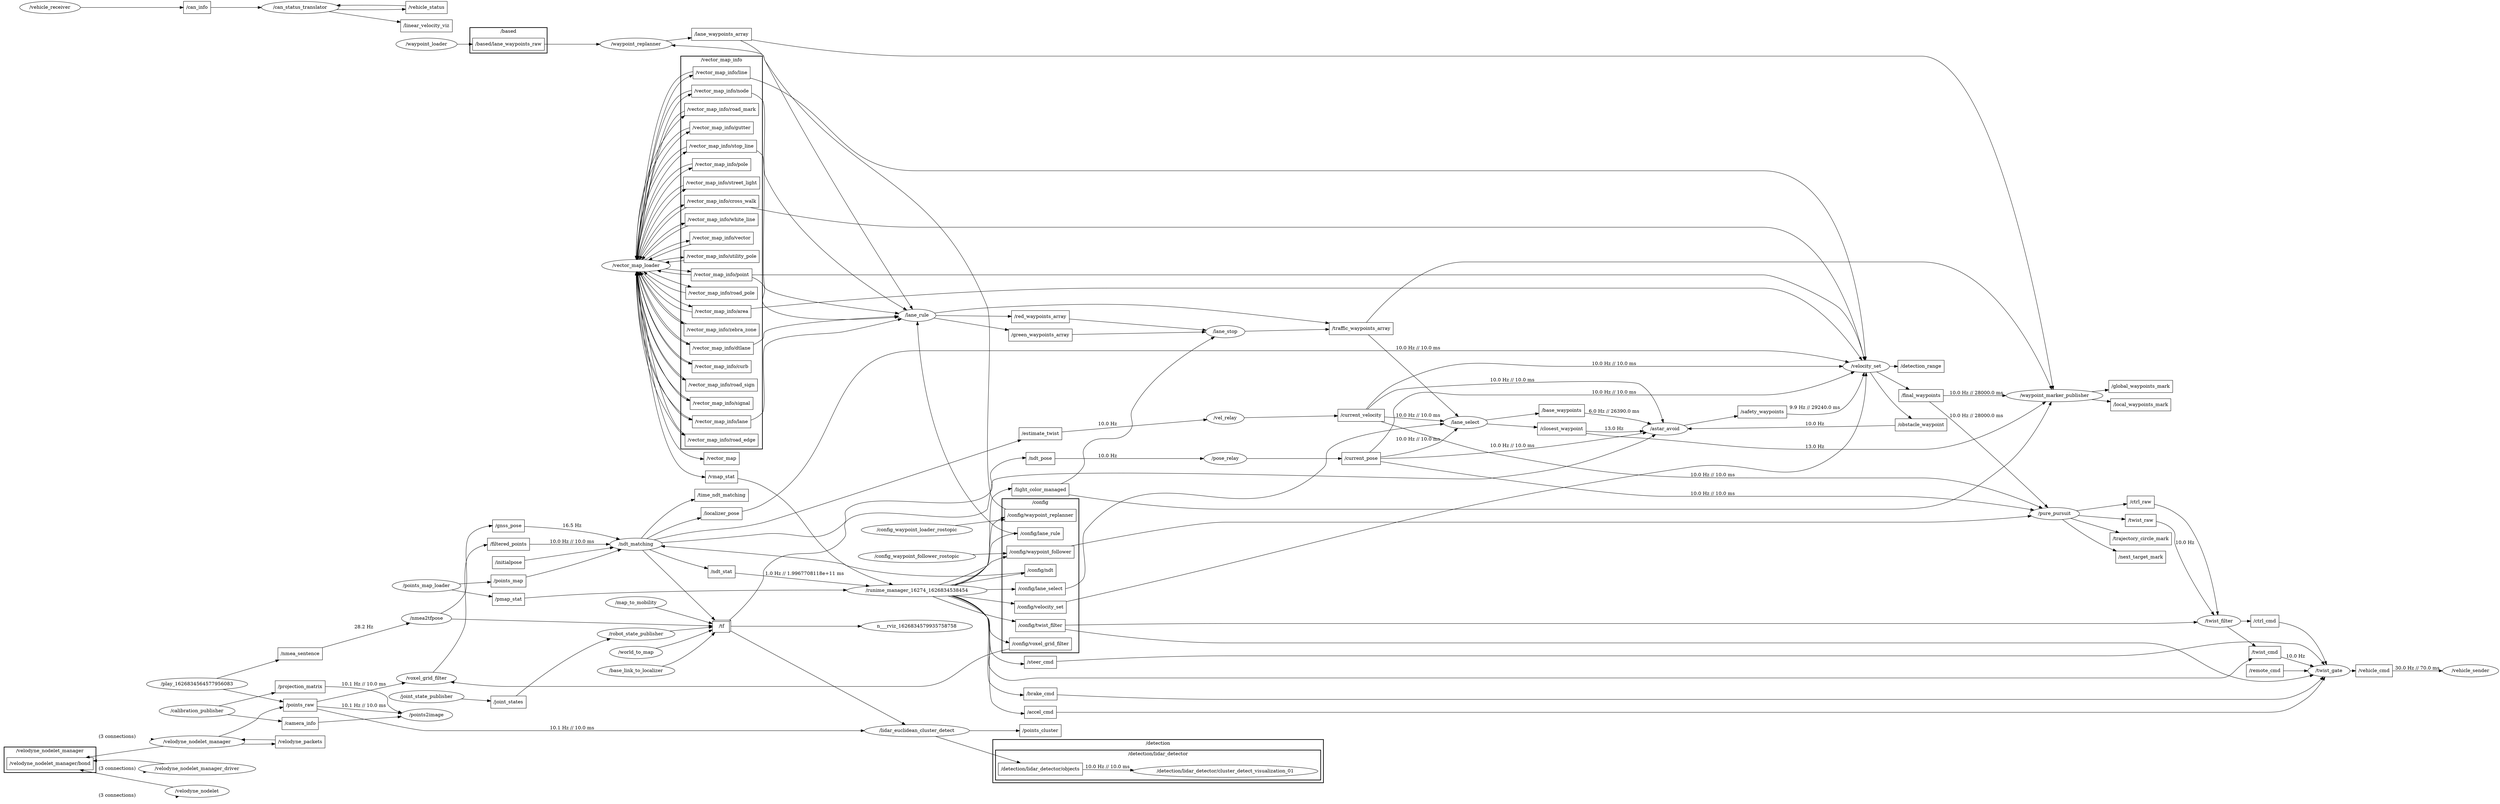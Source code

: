 digraph graphname {
	graph [bb="0,0,5825.5,2400.2",
		compound=True,
		rank=same,
		rankdir=LR,
		ranksep=0.2
	];
	node [label="\N"];
	subgraph cluster___config {
		graph [bb="2352.3,468.18,2535.3,921.18",
			compound=True,
			label="/config",
			lheight=0.21,
			lp="2443.8,909.68",
			lwidth=0.54,
			rank=same,
			rankdir=LR,
			ranksep=0.2,
			style=bold
		];
		t___config__twist_filter		 [URL=topic_3A__config__twist_filter,
			height=0.5,
			label="/config/twist_filter",
			pos="2443.8,548.18",
			shape=box,
			tooltip="topic:/config/twist_filter",
			width=1.6389];
		t___config__lane_select		 [URL=topic_3A__config__lane_select,
			height=0.5,
			label="/config/lane_select",
			pos="2443.8,656.18",
			shape=box,
			tooltip="topic:/config/lane_select",
			width=1.6528];
		t___config__lane_rule		 [URL=topic_3A__config__lane_rule,
			height=0.5,
			label="/config/lane_rule",
			pos="2443.8,818.18",
			shape=box,
			tooltip="topic:/config/lane_rule",
			width=1.5139];
		t___config__waypoint_follower		 [URL=topic_3A__config__waypoint_follower,
			height=0.5,
			label="/config/waypoint_follower",
			pos="2443.8,764.18",
			shape=box,
			tooltip="topic:/config/waypoint_follower",
			width=2.2361];
		t___config__voxel_grid_filter		 [URL=topic_3A__config__voxel_grid_filter,
			height=0.5,
			label="/config/voxel_grid_filter",
			pos="2443.8,494.18",
			shape=box,
			tooltip="topic:/config/voxel_grid_filter",
			width=2.0833];
		t___config__ndt		 [URL=topic_3A__config__ndt,
			height=0.5,
			label="/config/ndt",
			pos="2443.8,710.18",
			shape=box,
			tooltip="topic:/config/ndt",
			width=1.0556];
		t___config__velocity_set		 [URL=topic_3A__config__velocity_set,
			height=0.5,
			label="/config/velocity_set",
			pos="2443.8,602.18",
			shape=box,
			tooltip="topic:/config/velocity_set",
			width=1.7222];
		t___config__waypoint_replanner		 [URL=topic_3A__config__waypoint_replanner,
			height=0.5,
			label="/config/waypoint_replanner",
			pos="2443.8,872.18",
			shape=box,
			tooltip="topic:/config/waypoint_replanner",
			width=2.3194];
	}
	subgraph cluster___vector_map_info {
		graph [bb="1603.9,1065.2,1798.9,2220.2",
			compound=True,
			label="/vector_map_info",
			lheight=0.21,
			lp="1701.4,2208.7",
			lwidth=1.35,
			rank=same,
			rankdir=LR,
			ranksep=0.2,
			style=bold
		];
		t___vector_map_info__zebra_zone		 [URL=topic_3A__vector_map_info__zebra_zone,
			height=0.5,
			label="/vector_map_info/zebra_zone",
			pos="1701.4,2171.2",
			shape=box,
			tooltip="topic:/vector_map_info/zebra_zone",
			width=2.4861];
		t___vector_map_info__dtlane		 [URL=topic_3A__vector_map_info__dtlane,
			height=0.5,
			label="/vector_map_info/dtlane",
			pos="1701.4,2117.2",
			shape=box,
			tooltip="topic:/vector_map_info/dtlane",
			width=2.0833];
		t___vector_map_info__curb		 [URL=topic_3A__vector_map_info__curb,
			height=0.5,
			label="/vector_map_info/curb",
			pos="1701.4,2063.2",
			shape=box,
			tooltip="topic:/vector_map_info/curb",
			width=1.9583];
		t___vector_map_info__road_sign		 [URL=topic_3A__vector_map_info__road_sign,
			height=0.5,
			label="/vector_map_info/road_sign",
			pos="1701.4,2009.2",
			shape=box,
			tooltip="topic:/vector_map_info/road_sign",
			width=2.3611];
		t___vector_map_info__signal		 [URL=topic_3A__vector_map_info__signal,
			height=0.5,
			label="/vector_map_info/signal",
			pos="1701.4,1955.2",
			shape=box,
			tooltip="topic:/vector_map_info/signal",
			width=2.0694];
		t___vector_map_info__lane		 [URL=topic_3A__vector_map_info__lane,
			height=0.5,
			label="/vector_map_info/lane",
			pos="1701.4,1901.2",
			shape=box,
			tooltip="topic:/vector_map_info/lane",
			width=1.9444];
		t___vector_map_info__road_edge		 [URL=topic_3A__vector_map_info__road_edge,
			height=0.5,
			label="/vector_map_info/road_edge",
			pos="1701.4,1847.2",
			shape=box,
			tooltip="topic:/vector_map_info/road_edge",
			width=2.4028];
		t___vector_map_info__utility_pole		 [URL=topic_3A__vector_map_info__utility_pole,
			height=0.5,
			label="/vector_map_info/utility_pole",
			pos="1701.4,1199.2",
			shape=box,
			tooltip="topic:/vector_map_info/utility_pole",
			width=2.4861];
		t___vector_map_info__line		 [URL=topic_3A__vector_map_info__line,
			height=0.5,
			label="/vector_map_info/line",
			pos="1701.4,1793.2",
			shape=box,
			tooltip="topic:/vector_map_info/line",
			width=1.9028];
		t___vector_map_info__node		 [URL=topic_3A__vector_map_info__node,
			height=0.5,
			label="/vector_map_info/node",
			pos="1701.4,1739.2",
			shape=box,
			tooltip="topic:/vector_map_info/node",
			width=1.9861];
		t___vector_map_info__road_mark		 [URL=topic_3A__vector_map_info__road_mark,
			height=0.5,
			label="/vector_map_info/road_mark",
			pos="1701.4,1685.2",
			shape=box,
			tooltip="topic:/vector_map_info/road_mark",
			width=2.4444];
		t___vector_map_info__gutter		 [URL=topic_3A__vector_map_info__gutter,
			height=0.5,
			label="/vector_map_info/gutter",
			pos="1701.4,1577.2",
			shape=box,
			tooltip="topic:/vector_map_info/gutter",
			width=2.0694];
		t___vector_map_info__stop_line		 [URL=topic_3A__vector_map_info__stop_line,
			height=0.5,
			label="/vector_map_info/stop_line",
			pos="1701.4,1523.2",
			shape=box,
			tooltip="topic:/vector_map_info/stop_line",
			width=2.3194];
		t___vector_map_info__pole		 [URL=topic_3A__vector_map_info__pole,
			height=0.5,
			label="/vector_map_info/pole",
			pos="1701.4,1469.2",
			shape=box,
			tooltip="topic:/vector_map_info/pole",
			width=1.9444];
		t___vector_map_info__street_light		 [URL=topic_3A__vector_map_info__street_light,
			height=0.5,
			label="/vector_map_info/street_light",
			pos="1701.4,1415.2",
			shape=box,
			tooltip="topic:/vector_map_info/street_light",
			width=2.4722];
		t___vector_map_info__cross_walk		 [URL=topic_3A__vector_map_info__cross_walk,
			height=0.5,
			label="/vector_map_info/cross_walk",
			pos="1701.4,1361.2",
			shape=box,
			tooltip="topic:/vector_map_info/cross_walk",
			width=2.4722];
		t___vector_map_info__white_line		 [URL=topic_3A__vector_map_info__white_line,
			height=0.5,
			label="/vector_map_info/white_line",
			pos="1701.4,1307.2",
			shape=box,
			tooltip="topic:/vector_map_info/white_line",
			width=2.4167];
		t___vector_map_info__vector		 [URL=topic_3A__vector_map_info__vector,
			height=0.5,
			label="/vector_map_info/vector",
			pos="1701.4,1253.2",
			shape=box,
			tooltip="topic:/vector_map_info/vector",
			width=2.0972];
		t___vector_map_info__point		 [URL=topic_3A__vector_map_info__point,
			height=0.5,
			label="/vector_map_info/point",
			pos="1701.4,1145.2",
			shape=box,
			tooltip="topic:/vector_map_info/point",
			width=2.0139];
		t___vector_map_info__road_pole		 [URL=topic_3A__vector_map_info__road_pole,
			height=0.5,
			label="/vector_map_info/road_pole",
			pos="1701.4,1091.2",
			shape=box,
			tooltip="topic:/vector_map_info/road_pole",
			width=2.375];
		t___vector_map_info__area		 [URL=topic_3A__vector_map_info__area,
			height=0.5,
			label="/vector_map_info/area",
			pos="1701.4,1631.2",
			shape=box,
			tooltip="topic:/vector_map_info/area",
			width=1.9444];
	}
	subgraph cluster___based {
		graph [bb="1099,2248.2,1282,2323.2",
			compound=True,
			label="/based",
			lheight=0.21,
			lp="1190.5,2311.7",
			lwidth=0.49,
			rank=same,
			rankdir=LR,
			ranksep=0.2,
			style=bold
		];
		t___based__lane_waypoints_raw		 [URL=topic_3A__based__lane_waypoints_raw,
			height=0.5,
			label="/based/lane_waypoints_raw",
			pos="1190.5,2274.2",
			shape=box,
			tooltip="topic:/based/lane_waypoints_raw",
			width=2.3194];
	}
	subgraph cluster___detection {
		graph [bb="2332.3,83.178,3646.8,210.18",
			compound=True,
			label="/detection",
			lheight=0.21,
			lp="2989.6,198.68",
			lwidth=0.75,
			rank=same,
			rankdir=LR,
			ranksep=0.2,
			style=bold
		];
		subgraph cluster___detection__lidar_detector {
			graph [bb="2340.3,91.178,3638.8,179.18",
				compound=True,
				label="/detection/lidar_detector",
				lheight=0.21,
				lp="2989.6,167.68",
				lwidth=1.85,
				rank=same,
				rankdir=LR,
				ranksep=0.2,
				style=bold
			];
			t___detection__lidar_detector__objects			 [URL=topic_3A__detection__lidar_detector__objects,
				height=0.5,
				label="/detection/lidar_detector/objects",
				pos="2443.8,123.18",
				shape=box,
				tooltip="topic:/detection/lidar_detector/objects",
				width=2.6528];
			n___detection__lidar_detector__cluster_detect_visualization_01			 [URL=__detection__lidar_detector__cluster_detect_visualization_01,
				height=0.5,
				label="/detection/lidar_detector/cluster_detect_visualization_01",
				pos="3420.9,117.18",
				shape=ellipse,
				tooltip="/detection/lidar_detector/cluster_detect_visualization_01",
				width=5.8314];
			t___detection__lidar_detector__objects -> n___detection__lidar_detector__cluster_detect_visualization_01			 [colorB=0,
				colorG=255,
				colorR=0,
				label="\n10.0 Hz // 10.0 ms",
				lp="2794,132.68",
				penwidth=1,
				pos="e,3210.8,117.18 2539.6,119.24 2574.5,118.11 2614.4,117.18 2650.6,117.18 2650.6,117.18 2650.6,117.18 3040,117.18 3092,117.18 3148.1,117.18 3200.7,117.18"];
		}
	}
	subgraph cluster___velodyne_nodelet_manager {
		graph [bb="8,100.18,225,175.18",
			compound=True,
			label="/velodyne_nodelet_manager",
			lheight=0.21,
			lp="116.5,163.68",
			lwidth=2.14,
			rank=same,
			rankdir=LR,
			ranksep=0.2,
			style=bold
		];
		t___velodyne_nodelet_manager__bond		 [URL=topic_3A__velodyne_nodelet_manager__bond,
			height=0.5,
			label="/velodyne_nodelet_manager/bond",
			pos="116.5,126.18",
			shape=box,
			tooltip="topic:/velodyne_nodelet_manager/bond",
			width=2.7917];
	}
	n___twist_filter	 [URL=__twist_filter,
		height=0.5,
		label="/twist_filter",
		pos="5151.4,548.18",
		shape=ellipse,
		tooltip="/twist_filter",
		width=1.4443];
	t___config__twist_filter -> n___twist_filter	 [penwidth=1,
		pos="e,5099.1,548.18 2503.1,548.18 2544.4,548.18 2600.9,548.18 2650.6,548.18 2650.6,548.18 2650.6,548.18 4963.4,548.18 5005.3,548.18 5052.5,548.18 5089.1,548.18"];
	n___twist_gate	 [URL=__twist_gate,
		height=0.5,
		label="/twist_gate",
		pos="5418.8,402.18",
		shape=ellipse,
		tooltip="/twist_gate",
		width=1.3721];
	t___config__twist_filter -> n___twist_gate	 [penwidth=1,
		pos="e,5389.2,387.75 2503.1,531.96 2553.7,518.72 2622.4,502.18 2650.6,502.18 2650.6,502.18 2650.6,502.18 4188.2,502.18 4502,502.18 4565.2,356.18 4878.9,356.18 4878.9,356.18 4878.9,356.18 5264.9,356.18 5305.3,356.18 5349.2,370.9 5379.8,383.69"];
	n___lane_select	 [URL=__lane_select,
		height=0.5,
		label="/lane_select",
		pos="3040,1212.2",
		shape=ellipse,
		tooltip="/lane_select",
		width=1.4443];
	t___config__lane_select -> n___lane_select	 [penwidth=1,
		pos="e,2998.6,1201.1 2503.6,661.6 2517.2,665.66 2530.3,672.33 2539.3,683.18 2551.3,697.58 2539.7,750.05 2547.3,767.18 2559.1,793.62 2574.3,791.74 2591.3,815.18 2650.2,896.51 2662.1,920.01 2702,1012.2 2712,1035.3 2702.1,1047.5 2719,1066.2 2767.7,1119.9 2823,1074.2 2869,1130.2 2879.9,1143.5 2865.1,1155.6 2877,1168.2 2877.5,1168.7 2941.1,1185.8 2988.7,1198.5"];
	n___lane_rule	 [URL=__lane_rule,
		height=0.5,
		label="/lane_rule",
		pos="2154.1,1539.2",
		shape=ellipse,
		tooltip="/lane_rule",
		width=1.2818];
	t___config__lane_rule -> n___lane_rule	 [penwidth=1,
		pos="e,2156.3,1521 2389.3,819.85 2369,823.18 2347.3,830.35 2332.3,845.18 2234,942.17 2172.2,1393.1 2157.5,1510.9"];
	n___pure_pursuit	 [URL=__pure_pursuit,
		height=0.5,
		label="/pure_pursuit",
		pos="4758,861.18",
		shape=ellipse,
		tooltip="/pure_pursuit",
		width=1.6068];
	t___config__waypoint_follower -> n___pure_pursuit	 [penwidth=1,
		pos="e,4706.8,852.73 2524.8,781.98 2529.9,784.63 2534.8,787.68 2539.3,791.18 2544.9,795.59 2541.6,800.9 2547.3,805.18 2585.1,833.34 2603.5,829.18 2650.6,829.18 2650.6,829.18 2650.6,829.18 4444.5,829.18 4532.5,829.18 4633.6,841.8 4696.7,851.19"];
	n___voxel_grid_filter	 [URL=__voxel_grid_filter,
		height=0.5,
		label="/voxel_grid_filter",
		pos="994.95,390.18",
		shape=ellipse,
		tooltip="/voxel_grid_filter",
		width=2.022];
	t___config__voxel_grid_filter -> n___voxel_grid_filter	 [penwidth=1,
		pos="e,1056,380.23 2368.6,478.86 2356.3,475.53 2343.8,471.65 2332.3,467.18 2248,434.48 2244.5,369.18 2154.1,369.18 1190.5,369.18 1190.5,369.18 1190.5,369.18 1149.2,369.18 1103.2,373.88 1066.2,378.83"];
	n___ndt_matching	 [URL=__ndt_matching,
		height=0.5,
		label="/ndt_matching",
		pos="1494,794.18",
		shape=ellipse,
		tooltip="/ndt_matching",
		width=1.7151];
	t___config__ndt -> n___ndt_matching	 [penwidth=1,
		pos="e,1532.6,808.32 2405.5,706.35 2308,697.48 2053.6,680.08 1992.9,733.18 1978.3,745.98 1998.1,761.9 1984.9,776.18 1926.8,839.04 1883.8,814.97 1798.9,826.18 1713,837.53 1689.7,838.41 1603.9,826.18 1583.3,823.24 1561.2,817.35 1542.2,811.41"];
	n___velocity_set	 [URL=__velocity_set,
		height=0.5,
		label="/velocity_set",
		pos="4310.6,1303.2",
		shape=ellipse,
		tooltip="/velocity_set",
		width=1.5526];
	t___config__velocity_set -> n___velocity_set	 [penwidth=1,
		pos="e,4306.7,1285.2 2505.8,618.43 2517,621.73 2528.6,625.37 2539.3,629.18 2845.7,738.09 2900.3,823.2 3211,919.18 3435,988.38 4069.4,966.77 4246.7,1120.2 4270.6,1140.8 4293.8,1229.3 4304.5,1275.2"];
	n___waypoint_replanner	 [URL=__waypoint_replanner,
		height=0.5,
		label="/waypoint_replanner",
		pos="1494,2274.2",
		shape=ellipse,
		tooltip="/waypoint_replanner",
		width=2.3109];
	t___config__waypoint_replanner -> n___waypoint_replanner	 [penwidth=1,
		pos="e,1547.8,2288 2369.6,890.19 2354.9,897.17 2341.3,906.83 2332.3,920.18 2312.2,949.9 2326.9,1532.2 2315.3,1566.2 2189.7,1934.5 2145.4,2096.1 1798.9,2273.2 1723.2,2311.9 1622.4,2302.4 1557.9,2290"];
	n___vector_map_loader	 [URL=__vector_map_loader,
		height=0.5,
		label="/vector_map_loader",
		pos="1494,1605.2",
		shape=ellipse,
		tooltip="/vector_map_loader",
		width=2.2567];
	t___vector_map_info__zebra_zone -> n___vector_map_loader	 [penwidth=1,
		pos="e,1496.8,1623.5 1615.2,2152.9 1611.1,2150.4 1607.3,2147.5 1603.9,2144.2 1594.5,2135.1 1598.2,2128.8 1594.9,2116.2 1547.9,1934.3 1510.7,1711.1 1498.4,1633.4"];
	t___vector_map_info__dtlane -> n___lane_rule	 [penwidth=1,
		pos="e,2115.9,1549.3 1776.9,2107.3 1785.4,2103.2 1793.1,2097.7 1798.9,2090.2 1814.4,2070.1 1791.4,1654.2 1806.9,1634.2 1809.3,1631.2 2011.3,1577.1 2106,1551.9"];
	t___vector_map_info__dtlane -> n___vector_map_loader	 [penwidth=1,
		pos="e,1495.5,1623.4 1626.4,2105 1618.1,2101.2 1610.4,2096.4 1603.9,2090.2 1537.3,2025.6 1505,1727.4 1496.4,1633.6"];
	t___vector_map_info__curb -> n___vector_map_loader	 [penwidth=1,
		pos="e,1496.1,1623.3 1630.8,2052.8 1620.9,2048.9 1611.5,2043.5 1603.9,2036.2 1545,1979.1 1508.2,1720 1497.3,1633.4"];
	t___vector_map_info__road_sign -> n___vector_map_loader	 [penwidth=1,
		pos="e,1496.9,1623.3 1616,1991.5 1611.6,1988.8 1607.6,1985.7 1603.9,1982.2 1553,1932.3 1511.9,1712.3 1498.6,1633.4"];
	t___vector_map_info__signal -> n___vector_map_loader	 [penwidth=1,
		pos="e,1497.9,1623.6 1626.5,1942.8 1618.2,1939.1 1610.4,1934.3 1603.9,1928.2 1559.8,1886.5 1515.8,1704.5 1500.1,1633.6"];
	t___vector_map_info__lane -> n___lane_rule	 [penwidth=1,
		pos="e,2109.8,1544.5 1771.5,1893.5 1782.1,1889.3 1791.9,1883.2 1798.9,1874.2 1818.6,1849.1 1785.6,1610.9 1806.9,1587.2 1811.8,1581.8 2003.2,1557.6 2099.7,1545.8"];
	t___vector_map_info__lane -> n___vector_map_loader	 [penwidth=1,
		pos="e,1495.9,1623.3 1631.3,1890.2 1621.3,1886.4 1611.8,1881.2 1603.9,1874.2 1530.7,1809.1 1505.3,1688.1 1497.3,1633.4"];
	t___vector_map_info__road_edge -> n___vector_map_loader	 [penwidth=1,
		pos="e,1498,1623.3 1617.2,1829 1612.5,1826.4 1608,1823.5 1603.9,1820.2 1543.3,1770.8 1512.7,1679.3 1500.5,1633.2"];
	t___vector_map_info__utility_pole -> n___vector_map_loader	 [penwidth=1,
		pos="e,1496.9,1587 1615.1,1217.3 1611,1219.9 1607.3,1222.8 1603.9,1226.2 1553,1276.5 1511.9,1497.6 1498.6,1576.8"];
	t___vector_map_info__line -> n___vector_map_loader	 [penwidth=1,
		pos="e,1501.3,1623.2 1632.8,1780.8 1622.6,1777.1 1612.6,1772.4 1603.9,1766.2 1555.6,1731.6 1521.9,1668.8 1505.4,1632.7"];
	t___vector_map_info__line -> n___velocity_set	 [penwidth=1,
		pos="e,4307.9,1321.2 1770.2,1781.6 1967.2,1749.4 2551.4,1661.2 3040,1661.2 3040,1661.2 3040,1661.2 4064.2,1661.2 4116.6,1661.2 4235.2,1574.1 4246.7,1558.2 4273.2,1521.6 4296.9,1389.5 4306.3,1331.1"];
	t___vector_map_info__node -> n___lane_rule	 [penwidth=1,
		pos="e,2107.9,1538.9 1773.3,1730.6 1783.2,1726.4 1792.2,1720.5 1798.9,1712.2 1809.4,1699.2 1795.2,1574.1 1806.9,1562.2 1826.9,1542 2004.7,1539 2097.8,1538.9"];
	t___vector_map_info__node -> n___vector_map_loader	 [penwidth=1,
		pos="e,1507.6,1623.2 1629.7,1723.8 1620.7,1720.6 1611.9,1716.8 1603.9,1712.2 1567.4,1691.2 1534.1,1655.3 1513.9,1630.9"];
	t___vector_map_info__road_mark -> n___vector_map_loader	 [penwidth=1,
		pos="e,1525.1,1622 1630.4,1667.1 1621.4,1664.4 1612.4,1661.4 1603.9,1658.2 1580.2,1649.3 1554.6,1637.1 1534.1,1626.7"];
	t___vector_map_info__gutter -> n___vector_map_loader	 [penwidth=1,
		pos="e,1555.5,1593.4 1626.9,1583.4 1616.1,1584.5 1605.2,1585.8 1594.9,1587.2 1585.4,1588.5 1575.5,1590 1565.7,1591.6"];
	t___vector_map_info__stop_line -> n___lane_rule	 [penwidth=1,
		pos="e,2108,1537.5 1785,1526.1 1876.1,1529.4 2019.3,1534.4 2097.8,1537.2"];
	t___vector_map_info__stop_line -> n___vector_map_loader	 [penwidth=1,
		pos="e,1511.5,1587.5 1617.9,1524.9 1610,1526.5 1602.2,1528.5 1594.9,1531.2 1565.9,1541.9 1537.9,1563.6 1518.8,1580.7"];
	t___vector_map_info__pole -> n___vector_map_loader	 [penwidth=1,
		pos="e,1505.7,1587.3 1631.3,1481.6 1618.7,1485.5 1606,1490.6 1594.9,1497.2 1560,1518 1529.7,1554.4 1511.6,1579.1"];
	t___vector_map_info__street_light -> n___vector_map_loader	 [penwidth=1,
		pos="e,1498.6,1587 1612.2,1420.4 1606.1,1422.7 1600.3,1425.6 1594.9,1429.2 1542.2,1464.5 1513.7,1537.4 1501.4,1577.4"];
	t___vector_map_info__cross_walk -> n___vector_map_loader	 [penwidth=1,
		pos="e,1497.9,1587.2 1617.2,1379.3 1612.5,1381.9 1608,1384.8 1603.9,1388.2 1542.8,1438.2 1512.3,1530.9 1500.3,1577.2"];
	t___vector_map_info__cross_walk -> n___velocity_set	 [penwidth=1,
		pos="e,4304.1,1321.2 1769.6,1379.2 1779.5,1382.1 1789.5,1385.1 1798.9,1388.2 1802.5,1389.4 1803.2,1390.3 1806.9,1391.2 1957.9,1426.7 1999,1427.2 2154.1,1427.2 2154.1,1427.2 2154.1,1427.2 4064.2,1427.2 4146.2,1427.2 4177.6,1444.3 4246.7,1400.2 4272.4,1383.8 4290,1353.1 4300.1,1330.6"];
	t___vector_map_info__white_line -> n___vector_map_loader	 [penwidth=1,
		pos="e,1495.9,1586.9 1616.4,1325.2 1611.9,1327.8 1607.7,1330.8 1603.9,1334.2 1530.4,1399.7 1505.2,1521.6 1497.3,1576.8"];
	t___vector_map_info__vector -> n___vector_map_loader	 [penwidth=1,
		pos="e,1497.8,1587.1 1625.5,1266 1617.6,1269.6 1610.2,1274.3 1603.9,1280.2 1559.5,1322.2 1515.6,1506.1 1500,1577.1"];
	t___vector_map_info__point -> n___lane_rule	 [penwidth=1,
		pos="e,2109.3,1534.6 1774.4,1154.1 1783.9,1158.2 1792.5,1164 1798.9,1172.2 1813.8,1191 1793.4,1368.3 1806.9,1388.2 1873.9,1486.3 2019.2,1521.1 2099,1533.1"];
	t___vector_map_info__point -> n___vector_map_loader	 [penwidth=1,
		pos="e,1496.2,1587.1 1628.5,1156 1619.3,1159.9 1610.8,1165.1 1603.9,1172.2 1546.3,1231 1508.6,1490.3 1497.5,1576.9"];
	t___vector_map_info__point -> n___velocity_set	 [penwidth=1,
		pos="e,4293.8,1320.6 1774.3,1154.1 1783.8,1158.3 1792.5,1164.1 1798.9,1172.2 1811.5,1188 1792.5,1339.9 1806.9,1354.2 1845.9,1392.8 2739.1,1386.2 2794,1386.2 2794,1386.2 2794,1386.2 4064.2,1386.2 4146.6,1386.2 4171.7,1388 4246.7,1354.2 4261.1,1347.7 4275,1337.2 4286.2,1327.5"];
	t___vector_map_info__road_pole -> n___vector_map_loader	 [penwidth=1,
		pos="e,1495.6,1587 1615.7,1108.5 1611.4,1111.3 1607.4,1114.5 1603.9,1118.2 1539.7,1185.6 1505.8,1483.2 1496.6,1576.9"];
	t___vector_map_info__area -> n___vector_map_loader	 [penwidth=1,
		pos="e,1564.8,1614.1 1631.3,1622.4 1613.1,1620.1 1593.4,1617.6 1574.7,1615.3"];
	t___vector_map_info__area -> n___velocity_set	 [penwidth=1,
		pos="e,4306.3,1321.3 1771.6,1629.2 1860.6,1626.8 2018.7,1623.2 2154.1,1623.2 2154.1,1623.2 2154.1,1623.2 4064.2,1623.2 4210.9,1623.2 4282.4,1409.6 4303.6,1331.4"];
	t___based__lane_waypoints_raw -> n___waypoint_replanner	 [penwidth=1,
		pos="e,1410.5,2274.2 1274.3,2274.2 1313.4,2274.2 1360.1,2274.2 1400.4,2274.2"];
	n___velodyne_nodelet_manager_driver	 [URL=__velodyne_nodelet_manager_driver,
		height=0.5,
		label="/velodyne_nodelet_manager_driver",
		pos="461.84,19.178",
		shape=ellipse,
		tooltip="/velodyne_nodelet_manager_driver",
		width=3.7733];
	t___velodyne_nodelet_manager__bond -> n___velodyne_nodelet_manager_driver	 [colorB=0,
		colorG=255,
		colorR=0,
		label="\n(3 connections)",
		lp="275.5,63.678",
		penwidth=0,
		pos="e,333.11,24.936 137.15,107.94 159.23,89.561 196.07,61.996 233,48.178 261.22,37.619 292.62,30.762 322.9,26.343"];
	n___velodyne_nodelet	 [URL=__velodyne_nodelet,
		height=0.5,
		label="/velodyne_nodelet",
		pos="461.84,112.18",
		shape=ellipse,
		tooltip="/velodyne_nodelet",
		width=2.0943];
	t___velodyne_nodelet_manager__bond -> n___velodyne_nodelet	 [colorB=0,
		colorG=0,
		colorR=0,
		label="\n(3 connections)",
		lp="275.5,101.68",
		penwidth=0,
		pos="e,412.08,98.571 158.23,108.09 180.06,99.607 207.48,90.438 233,86.178 290.14,76.643 355.89,86.226 402.21,96.343"];
	n___velodyne_nodelet_manager	 [URL=__velodyne_nodelet_manager,
		height=0.5,
		label="/velodyne_nodelet_manager",
		pos="461.84,191.18",
		shape=ellipse,
		tooltip="/velodyne_nodelet_manager",
		width=3.0692];
	t___velodyne_nodelet_manager__bond -> n___velodyne_nodelet_manager	 [colorB=0,
		colorG=255,
		colorR=0,
		label="\n(3 connections)",
		lp="275.5,178.68",
		penwidth=0,
		pos="e,389.51,177.57 212.24,144.2 264.82,154.1 329.37,166.25 379.66,175.71"];
	t___obstacle_waypoint	 [URL=topic_3A__obstacle_waypoint,
		height=0.5,
		label="/obstacle_waypoint",
		pos="4444.5,1128.2",
		shape=box,
		tooltip="topic:/obstacle_waypoint",
		width=1.6944];
	n___astar_avoid	 [URL=__astar_avoid,
		height=0.5,
		label="/astar_avoid",
		pos="3833.8,1128.2",
		shape=ellipse,
		tooltip="/astar_avoid",
		width=1.4985];
	t___obstacle_waypoint -> n___astar_avoid	 [colorB=0,
		colorG=0,
		colorR=0,
		label="\n10.0 Hz",
		lp="4188.2,1140.7",
		penwidth=1,
		pos="e,3887.9,1127.3 4383.5,1127 4344.4,1126.3 4292.6,1125.5 4246.7,1125.2 4123.3,1124.2 3979.2,1125.9 3898,1127.1"];
	t___closest_waypoint	 [URL=topic_3A__closest_waypoint,
		height=0.5,
		label="/closest_waypoint",
		pos="3420.9,1187.2",
		shape=box,
		tooltip="topic:/closest_waypoint",
		width=1.5833];
	t___closest_waypoint -> n___astar_avoid	 [colorB=0,
		colorG=0,
		colorR=0,
		label="\n13.0 Hz",
		lp="3713.3,1171.7",
		penwidth=1,
		pos="e,3786.1,1136.8 3478.2,1180.1 3547.7,1171.2 3668.6,1155.4 3771.8,1139.2 3773.3,1139 3774.8,1138.7 3776.2,1138.5"];
	n___waypoint_marker_publisher	 [URL=__waypoint_marker_publisher,
		height=0.5,
		label="/waypoint_marker_publisher",
		pos="4758,1303.2",
		shape=ellipse,
		tooltip="/waypoint_marker_publisher",
		width=3.1233];
	t___closest_waypoint -> n___waypoint_marker_publisher	 [colorB=0,
		colorG=0,
		colorR=0,
		label="\n13.0 Hz",
		lp="4188.2,1222.7",
		penwidth=1,
		pos="e,4716.8,1286.4 3478.2,1188.3 3639.7,1191.6 4096.7,1201 4246.7,1207.2 4361.8,1211.9 4392.3,1201.1 4505.5,1222.2 4577.4,1235.6 4657.2,1263.5 4707.5,1282.8"];
	t___brake_cmd	 [URL=topic_3A__brake_cmd,
		height=0.5,
		label="/brake_cmd",
		pos="2443.8,344.18",
		shape=box,
		tooltip="topic:/brake_cmd",
		width=1.125];
	t___brake_cmd -> n___twist_gate	 [penwidth=1,
		pos="e,5406.4,384.59 2484.4,336.02 2526,328.4 2592.6,318.18 2650.6,318.18 2650.6,318.18 2650.6,318.18 5264.9,318.18 5309.1,318.18 5323.2,320 5361.4,342.18 5376.3,350.82 5389.8,364.46 5399.9,376.55"];
	t___filtered_points	 [URL=topic_3A__filtered_points,
		height=0.5,
		label="/filtered_points",
		pos="1190.5,450.18",
		shape=box,
		tooltip="topic:/filtered_points",
		width=1.375];
	t___filtered_points -> n___ndt_matching	 [colorB=0,
		colorG=255,
		colorR=0,
		label="\n10.0 Hz // 10.0 ms",
		lp="1341.5,687.68",
		penwidth=1,
		pos="e,1478.3,776.35 1206.4,468.19 1256.8,525.31 1413.2,702.55 1471.6,768.83"];
	t___gnss_pose	 [URL=topic_3A__gnss_pose,
		height=0.5,
		label="/gnss_pose",
		pos="1190.5,715.18",
		shape=box,
		tooltip="topic:/gnss_pose",
		width=1.0556];
	t___gnss_pose -> n___ndt_matching	 [colorB=0,
		colorG=255,
		colorR=0,
		label="\n16.5 Hz",
		lp="1341.5,760.68",
		penwidth=1,
		pos="e,1466.2,777.84 1228.8,719.43 1278.7,725.23 1363.2,735.95 1393,745.18 1415.2,752.01 1438.5,763.07 1457.2,772.95"];
	t___linear_velocity_viz	 [URL=topic_3A__linear_velocity_viz,
		height=0.5,
		label="/linear_velocity_viz",
		pos="994.95,2328.2",
		shape=box,
		tooltip="topic:/linear_velocity_viz",
		width=1.7361];
	t___twist_cmd	 [URL=topic_3A__twist_cmd,
		height=0.5,
		label="/twist_cmd",
		pos="5264.9,456.18",
		shape=box,
		tooltip="topic:/twist_cmd",
		width=1.0694];
	t___twist_cmd -> n___twist_gate	 [colorB=0,
		colorG=0,
		colorR=0,
		label="\n10.0 Hz",
		lp="5339.4,452.68",
		penwidth=1,
		pos="e,5383.1,414.69 5303.7,442.55 5325,435.09 5351.4,425.82 5373.6,418.04"];
	t___light_color_managed	 [URL=topic_3A__light_color_managed,
		height=0.5,
		label="/light_color_managed",
		pos="2443.8,947.18",
		shape=box,
		tooltip="topic:/light_color_managed",
		width=1.8889];
	t___light_color_managed -> n___waypoint_marker_publisher	 [penwidth=1,
		pos="e,4741.6,1285.3 2512,933.71 2521.3,931.23 2530.6,928.39 2539.3,925.18 2591.7,905.87 2594.8,867.18 2650.6,867.18 2650.6,867.18 2650.6,867.18 3151.5,867.18 3372.7,867.18 3428.3,881.04 3646.8,915.18 3658.9,917.06 4494.5,1095.9 4505.5,1101.2 4601.2,1146.7 4692.9,1234.8 4734.6,1278.1"];
	n___lane_stop	 [URL=__lane_stop,
		height=0.5,
		label="/lane_stop",
		pos="2650.6,1523.2",
		shape=ellipse,
		tooltip="/lane_stop",
		width=1.2999];
	t___light_color_managed -> n___lane_stop	 [penwidth=1,
		pos="e,2644.1,1505.1 2486.5,965.25 2506.1,975.9 2527.6,991.4 2539.3,1012.2 2547.1,1025.9 2544.7,1138.6 2547.3,1154.2 2569,1284.5 2619.2,1434.6 2640.6,1495.4"];
	t___remote_cmd	 [URL=topic_3A__remote_cmd,
		height=0.5,
		label="/remote_cmd",
		pos="5264.9,402.18",
		shape=box,
		tooltip="topic:/remote_cmd",
		width=1.2361];
	t___remote_cmd -> n___twist_gate	 [penwidth=1,
		pos="e,5369.2,402.18 5309.4,402.18 5324.9,402.18 5342.6,402.18 5359.1,402.18"];
	t___next_target_mark	 [URL=topic_3A__next_target_mark,
		height=0.5,
		label="/next_target_mark",
		pos="4963.4,733.18",
		shape=box,
		tooltip="topic:/next_target_mark",
		width=1.6111];
	t___global_waypoints_mark	 [URL=topic_3A__global_waypoints_mark,
		height=0.5,
		label="/global_waypoints_mark",
		pos="4963.4,1330.2",
		shape=box,
		tooltip="topic:/global_waypoints_mark",
		width=2.1111];
	t___steer_cmd	 [URL=topic_3A__steer_cmd,
		height=0.5,
		label="/steer_cmd",
		pos="2443.8,440.18",
		shape=box,
		tooltip="topic:/steer_cmd",
		width=1.0694];
	t___steer_cmd -> n___twist_gate	 [penwidth=1,
		pos="e,5408.9,420.05 2482.5,447.38 2524,454.45 2591.7,464.18 2650.6,464.18 2650.6,464.18 2650.6,464.18 4188.2,464.18 4647.1,464.18 4761.6,478.96 5220.4,483.18 5283.3,483.76 5307.7,504.83 5361.4,472.18 5378.9,461.53 5393.5,443.57 5403.5,428.5"];
	t___red_waypoints_array	 [URL=topic_3A__red_waypoints_array,
		height=0.5,
		label="/red_waypoints_array",
		pos="2443.8,1523.2",
		shape=box,
		tooltip="topic:/red_waypoints_array",
		width=1.8611];
	t___red_waypoints_array -> n___lane_stop	 [penwidth=1,
		pos="e,2603.8,1523.2 2511,1523.2 2537.6,1523.2 2567.9,1523.2 2593.5,1523.2"];
	t___current_velocity	 [URL=topic_3A__current_velocity,
		height=0.5,
		label="/current_velocity",
		pos="2794,1039.2",
		shape=box,
		tooltip="topic:/current_velocity",
		width=1.5139];
	t___current_velocity -> n___astar_avoid	 [colorB=0,
		colorG=255,
		colorR=0,
		label="\n10.0 Hz // 10.0 ms",
		lp="3151.5,1088.7",
		penwidth=1,
		pos="e,3781.5,1123.7 2848.8,1043.9 3026.2,1059.1 3583.9,1106.8 3771.5,1122.8"];
	t___current_velocity -> n___pure_pursuit	 [colorB=0,
		colorG=255,
		colorR=0,
		label="\n10.0 Hz // 10.0 ms",
		lp="3947.2,895.68",
		penwidth=1,
		pos="e,4702.8,866.83 2848.6,1021.2 2927.6,996.06 3078.7,950.96 3211,929.18 3585.8,867.46 3684.4,881.18 4064.2,881.18 4064.2,881.18 4064.2,881.18 4444.5,881.18 4530.4,881.18 4629.2,873.61 4692.6,867.78"];
	t___current_velocity -> n___velocity_set	 [colorB=0,
		colorG=255,
		colorR=0,
		label="\n10.0 Hz // 10.0 ms",
		lp="3713.3,1091.7",
		penwidth=1,
		pos="e,4297.9,1285.6 2848.7,1038.6 3042.1,1037.2 3691.4,1037.5 3887.7,1101.2 3999.9,1137.6 4018.1,1172.1 4129.7,1210.2 4180.3,1227.5 4200.2,1211.9 4246.7,1238.2 4264.1,1248 4279.8,1263.9 4291.3,1277.5"];
	t___current_velocity -> n___lane_select	 [colorB=0,
		colorG=255,
		colorR=0,
		label="\n10.0 Hz // 10.0 ms",
		lp="2928.5,1152.7",
		penwidth=1,
		pos="e,3028.9,1194.4 2840.4,1057.2 2880,1074.1 2937.4,1102 2980,1137.2 2996.8,1151 3012,1170.2 3022.9,1185.7"];
	t___camera_info	 [URL=topic_3A__camera_info,
		height=0.5,
		label="/camera_info",
		pos="701.77,245.18",
		shape=box,
		tooltip="topic:/camera_info",
		width=1.2361];
	n___points2image	 [URL=__points2image,
		height=0.5,
		label="/points2image",
		pos="994.95,282.18",
		shape=ellipse,
		tooltip="/points2image",
		width=1.6971];
	t___camera_info -> n___points2image	 [penwidth=1,
		pos="e,939.66,274.47 746.64,250.42 786.8,255.15 847.29,262.4 899.86,269.18 909.53,270.42 919.74,271.78 929.75,273.13"];
	t___vmap_stat	 [URL=topic_3A__vmap_stat,
		height=0.5,
		label="/vmap_stat",
		pos="1701.4,929.18",
		shape=box,
		tooltip="topic:/vmap_stat",
		width=1.0694];
	n___runime_manager_16274_1626834538454	 [URL=__runime_manager_16274_1626834538454,
		height=0.5,
		label="/runime_manager_16274_1626834538454",
		pos="2154.1,659.18",
		shape=ellipse,
		tooltip="/runime_manager_16274_1626834538454",
		width=4.4774];
	t___vmap_stat -> n___runime_manager_16274_1626834538454	 [penwidth=1,
		pos="e,2084.6,675.42 1740,919.15 1802,900.94 1923.1,856.28 1984.9,772.18 1995.4,757.92 1981.9,747.03 1992.9,733.18 2013.5,707.29 2045.2,690.1 2075,678.87"];
	t___ctrl_cmd	 [URL=topic_3A__ctrl_cmd,
		height=0.5,
		label="/ctrl_cmd",
		pos="5264.9,548.18",
		shape=box,
		tooltip="topic:/ctrl_cmd",
		width=0.95833];
	t___ctrl_cmd -> n___twist_gate	 [penwidth=1,
		pos="e,5414.4,420.3 5299.9,543.35 5319.8,539.07 5344.2,531.06 5361.4,516.18 5387.6,493.52 5403.2,455.98 5411.4,430.21"];
	t___points_cluster	 [URL=topic_3A__points_cluster,
		height=0.5,
		label="/points_cluster",
		pos="2443.8,236.18",
		shape=box,
		tooltip="topic:/points_cluster",
		width=1.3333];
	t___lane_waypoints_array	 [URL=topic_3A__lane_waypoints_array,
		height=0.5,
		label="/lane_waypoints_array",
		pos="1701.4,2246.2",
		shape=box,
		tooltip="topic:/lane_waypoints_array",
		width=1.9444];
	t___lane_waypoints_array -> n___waypoint_marker_publisher	 [penwidth=1,
		pos="e,4754,1321.2 1771.7,2241.4 1782,2237.8 1791.6,2232.3 1798.9,2224.2 1819.8,2200.9 1788.7,2179.6 1806.9,2154.2 1906.4,2015.7 1983.6,1991.2 2154.1,1991.2 2154.1,1991.2 2154.1,1991.2 4444.5,1991.2 4592.1,1991.2 4722.3,1460.1 4751.8,1331.1"];
	t___lane_waypoints_array -> n___lane_rule	 [penwidth=1,
		pos="e,2134,1555.7 1771.8,2242.1 1782.2,2238.4 1791.9,2232.7 1798.9,2224.2 1816.4,2203 1797.5,2003 1806.9,1977.2 1875.3,1790.7 2056.3,1622.4 2126.1,1562.4"];
	t___joint_states	 [URL=topic_3A__joint_states,
		height=0.5,
		label="/joint_states",
		pos="1190.5,323.18",
		shape=box,
		tooltip="topic:/joint_states",
		width=1.1389];
	n___robot_state_publisher	 [URL=__robot_state_publisher,
		height=0.5,
		label="/robot_state_publisher",
		pos="1494,469.18",
		shape=ellipse,
		tooltip="/robot_state_publisher",
		width=2.4734];
	t___joint_states -> n___robot_state_publisher	 [penwidth=1,
		pos="e,1437.7,455.11 1217.8,341.3 1256.9,366.71 1332,413.09 1401,442.18 1409.7,445.81 1418.9,449.14 1428.2,452.12"];
	t___ctrl_raw	 [URL=topic_3A__ctrl_raw,
		height=0.5,
		label="/ctrl_raw",
		pos="4963.4,895.18",
		shape=box,
		tooltip="topic:/ctrl_raw",
		width=0.90278];
	t___ctrl_raw -> n___twist_filter	 [penwidth=1,
		pos="e,5147.4,566.5 4996.3,889.4 5010.8,885.45 5027.4,878.92 5039.4,868.18 5084.4,827.95 5129.1,646.99 5145.2,576.45"];
	t___twist_raw	 [URL=topic_3A__twist_raw,
		height=0.5,
		label="/twist_raw",
		pos="4963.4,841.18",
		shape=box,
		tooltip="topic:/twist_raw",
		width=1.0278];
	t___twist_raw -> n___twist_filter	 [colorB=0,
		colorG=0,
		colorR=0,
		label="\n10.0 Hz",
		lp="5069.4,745.68",
		penwidth=1,
		pos="e,5138,565.58 5000.5,836.6 5014.8,832.9 5030,826.22 5039.4,814.18 5050.9,799.39 5041.7,748.05 5047.4,730.18 5066.5,669.99 5107.5,607.79 5131.9,573.95"];
	t___safety_waypoints	 [URL=topic_3A__safety_waypoints,
		height=0.5,
		label="/safety_waypoints",
		pos="4064.2,1248.2",
		shape=box,
		tooltip="topic:/safety_waypoints",
		width=1.5972];
	t___safety_waypoints -> n___velocity_set	 [colorB=0,
		colorG=255,
		colorR=0,
		label="\n9.9 Hz // 29240.0 ms",
		lp="4188.2,1273.7",
		penwidth=1,
		pos="e,4292.4,1286.1 4122.1,1243.3 4158.8,1242.2 4206.7,1244.3 4246.7,1258.2 4260.3,1262.9 4273.6,1271.4 4284.5,1279.8"];
	t___time_ndt_matching	 [URL=topic_3A__time_ndt_matching,
		height=0.5,
		label="/time_ndt_matching",
		pos="1701.4,745.18",
		shape=box,
		tooltip="topic:/time_ndt_matching",
		width=1.7639];
	t___detection_range	 [URL=topic_3A__detection_range,
		height=0.5,
		label="/detection_range",
		pos="4444.5,1249.2",
		shape=box,
		tooltip="topic:/detection_range",
		width=1.4861];
	t___final_waypoints	 [URL=topic_3A__final_waypoints,
		height=0.5,
		label="/final_waypoints",
		pos="4444.5,1303.2",
		shape=box,
		tooltip="topic:/final_waypoints",
		width=1.4861];
	t___final_waypoints -> n___waypoint_marker_publisher	 [colorB=0,
		colorG=255,
		colorR=0,
		label="\n10.0 Hz // 28000.0 ms",
		lp="4575.5,1318.7",
		penwidth=1,
		pos="e,4645.2,1303.2 4498.1,1303.2 4535.7,1303.2 4587.6,1303.2 4635.1,1303.2"];
	t___final_waypoints -> n___pure_pursuit	 [colorB=0,
		colorG=255,
		colorR=0,
		label="\n10.0 Hz // 28000.0 ms",
		lp="4575.5,1281.7",
		penwidth=1,
		pos="e,4747.9,879.05 4493.2,1285 4497.6,1282.4 4501.8,1279.5 4505.5,1276.2 4539.5,1246.3 4694,974.7 4743,887.79"];
	t___base_waypoints	 [URL=topic_3A__base_waypoints,
		height=0.5,
		label="/base_waypoints",
		pos="3420.9,1241.2",
		shape=box,
		tooltip="topic:/base_waypoints",
		width=1.4861];
	t___base_waypoints -> n___astar_avoid	 [colorB=0,
		colorG=255,
		colorR=0,
		label="\n6.0 Hz // 26390.0 ms",
		lp="3713.3,1243.7",
		penwidth=1,
		pos="e,3821.4,1145.8 3474.6,1244.5 3546.5,1246.5 3676.3,1241.9 3771.8,1191.2 3788.8,1182.2 3804,1166.9 3815,1153.7"];
	t___initialpose	 [URL=topic_3A__initialpose,
		height=0.5,
		label="/initialpose",
		pos="1190.5,823.18",
		shape=box,
		tooltip="topic:/initialpose",
		width=1.0694];
	t___initialpose -> n___ndt_matching	 [penwidth=1,
		pos="e,1435.2,799.8 1229.3,819.48 1278.5,814.77 1364.4,806.56 1424.9,800.78"];
	t___projection_matrix	 [URL=topic_3A__projection_matrix,
		height=0.5,
		label="/projection_matrix",
		pos="701.77,358.18",
		shape=box,
		tooltip="topic:/projection_matrix",
		width=1.6389];
	t___projection_matrix -> n___points2image	 [penwidth=1,
		pos="e,938.88,289.62 754.07,376.23 798.2,387.83 860.31,395.11 899.86,361.18 917.61,345.95 892.59,326.89 907.86,309.18 913.72,302.38 921.25,297.27 929.43,293.44"];
	t___vector_map	 [URL=topic_3A__vector_map,
		height=0.5,
		label="/vector_map",
		pos="1701.4,1037.2",
		shape=box,
		tooltip="topic:/vector_map",
		width=1.1806];
	t___pmap_stat	 [URL=topic_3A__pmap_stat,
		height=0.5,
		label="/pmap_stat",
		pos="1190.5,661.18",
		shape=box,
		tooltip="topic:/pmap_stat",
		width=1.0694];
	t___pmap_stat -> n___runime_manager_16274_1626834538454	 [penwidth=1,
		pos="e,1992.8,659.51 1229.2,661.1 1354,660.84 1751.3,660.01 1982.6,659.53"];
	t___vehicle_cmd	 [URL=topic_3A__vehicle_cmd,
		height=0.5,
		label="/vehicle_cmd",
		pos="5530.2,402.18",
		shape=box,
		tooltip="topic:/vehicle_cmd",
		width=1.25];
	n___vehicle_sender	 [URL=__vehicle_sender,
		height=0.5,
		label="/vehicle_sender",
		pos="5759.8,402.18",
		shape=ellipse,
		tooltip="/vehicle_sender",
		width=1.8234];
	t___vehicle_cmd -> n___vehicle_sender	 [colorB=0,
		colorG=255,
		colorR=0,
		label="\n30.0 Hz // 70.0 ms",
		lp="5634.7,417.68",
		penwidth=1,
		pos="e,5694,402.18 5575.3,402.18 5606.1,402.18 5647.6,402.18 5683.5,402.18"];
	t___ndt_pose	 [URL=topic_3A__ndt_pose,
		height=0.5,
		label="/ndt_pose",
		pos="2443.8,1109.2",
		shape=box,
		tooltip="topic:/ndt_pose",
		width=0.95833];
	n___pose_relay	 [URL=__pose_relay,
		height=0.5,
		label="/pose_relay",
		pos="2650.6,1124.2",
		shape=ellipse,
		tooltip="/pose_relay",
		width=1.4263];
	t___ndt_pose -> n___pose_relay	 [colorB=0,
		colorG=0,
		colorR=0,
		label="\n10.0 Hz",
		lp="2569.3,1134.7",
		penwidth=1,
		pos="e,2600,1120.5 2478.4,1111.7 2508.8,1113.9 2553.7,1117.1 2590,1119.8"];
	t___local_waypoints_mark	 [URL=topic_3A__local_waypoints_mark,
		height=0.5,
		label="/local_waypoints_mark",
		pos="4963.4,1276.2",
		shape=box,
		tooltip="topic:/local_waypoints_mark",
		width=2];
	t___green_waypoints_array	 [URL=topic_3A__green_waypoints_array,
		height=0.5,
		label="/green_waypoints_array",
		pos="2443.8,1577.2",
		shape=box,
		tooltip="topic:/green_waypoints_array",
		width=2.0417];
	t___green_waypoints_array -> n___lane_stop	 [penwidth=1,
		pos="e,2611.7,1533.3 2513,1559.1 2542.1,1551.5 2575.4,1542.8 2601.9,1535.9"];
	t___traffic_waypoints_array	 [URL=topic_3A__traffic_waypoints_array,
		height=0.5,
		label="/traffic_waypoints_array",
		pos="2794,1495.2",
		shape=box,
		tooltip="topic:/traffic_waypoints_array",
		width=2.0833];
	t___traffic_waypoints_array -> n___waypoint_marker_publisher	 [penwidth=1,
		pos="e,4753.4,1321.2 2810.6,1513.3 2858.4,1563.2 3002.1,1699.2 3151.5,1699.2 3151.5,1699.2 3151.5,1699.2 4444.5,1699.2 4632.6,1699.2 4725.6,1421.1 4750.8,1331"];
	t___traffic_waypoints_array -> n___lane_select	 [penwidth=1,
		pos="e,3013.1,1227.8 2799.1,1477.1 2809.3,1443.4 2834.9,1369.8 2877,1321.2 2896,1299.2 2962.3,1257.9 3004.3,1233"];
	t___vehicle_status	 [URL=topic_3A__vehicle_status,
		height=0.5,
		label="/vehicle_status",
		pos="994.95,2382.2",
		shape=box,
		tooltip="topic:/vehicle_status",
		width=1.3472];
	n___can_status_translator	 [URL=__can_status_translator,
		height=0.5,
		label="/can_status_translator",
		pos="701.77,2382.2",
		shape=ellipse,
		tooltip="/can_status_translator",
		width=2.4192];
	t___vehicle_status -> n___can_status_translator	 [penwidth=1,
		pos="e,783.83,2388.3 946.39,2387.4 905.08,2389 844.6,2389.3 794.11,2388.5"];
	t___trajectory_circle_mark	 [URL=topic_3A__trajectory_circle_mark,
		height=0.5,
		label="/trajectory_circle_mark",
		pos="4963.4,787.18",
		shape=box,
		tooltip="topic:/trajectory_circle_mark",
		width=2];
	t___points_map	 [URL=topic_3A__points_map,
		height=0.5,
		label="/points_map",
		pos="1190.5,769.18",
		shape=box,
		tooltip="topic:/points_map",
		width=1.1667];
	t___points_map -> n___ndt_matching	 [penwidth=1,
		pos="e,1433.3,790.67 1232.6,774.22 1250.3,776.24 1271.2,778.49 1290,780.18 1334.3,784.14 1384,787.57 1423.2,790.05"];
	t___localizer_pose	 [URL=topic_3A__localizer_pose,
		height=0.5,
		label="/localizer_pose",
		pos="1701.4,983.18",
		shape=box,
		tooltip="topic:/localizer_pose",
		width=1.3611];
	t___localizer_pose -> n___velocity_set	 [colorB=0,
		colorG=255,
		colorR=0,
		label="\n10.0 Hz // 10.0 ms",
		lp="2928.5,1355.7",
		penwidth=1,
		pos="e,4265.5,1314.1 1750.8,992 1766.8,996.1 1784.2,1002 1798.9,1010.2 1987,1115.3 1938.6,1340.2 2154.1,1340.2 2154.1,1340.2 2154.1,1340.2 4064.2,1340.2 4130.6,1340.2 4205.9,1326.9 4255.6,1316.2"];
	t___velodyne_packets	 [URL=topic_3A__velodyne_packets,
		height=0.5,
		label="/velodyne_packets",
		pos="701.77,191.18",
		shape=box,
		tooltip="topic:/velodyne_packets",
		width=1.625];
	t___velodyne_packets -> n___velodyne_nodelet_manager	 [penwidth=1,
		pos="e,564.63,197.87 643.13,197.07 622.44,197.71 598.4,197.99 574.74,197.92"];
	t___ndt_stat	 [URL=topic_3A__ndt_stat,
		height=0.5,
		label="/ndt_stat",
		pos="1701.4,799.18",
		shape=box,
		tooltip="topic:/ndt_stat",
		width=0.875];
	t___ndt_stat -> n___runime_manager_16274_1626834538454	 [colorB=0,
		colorG=0,
		colorR=255,
		label="\n1.0 Hz // 1.9967708118e+11 ms",
		lp="1895.9,756.68",
		penwidth=1,
		pos="e,2045.4,672.47 1733.2,798.33 1754.5,796.06 1781.8,789.59 1798.9,772.18 1808.9,762.03 1796.8,751.14 1806.9,741.18 1839.3,709.46 1948.1,687.21 2035.4,673.97"];
	t___can_info	 [URL=topic_3A__can_info,
		height=0.5,
		label="/can_info",
		pos="461.84,2382.2",
		shape=box,
		tooltip="topic:/can_info",
		width=0.94444];
	t___can_info -> n___can_status_translator	 [penwidth=1,
		pos="e,614.48,2382.2 495.96,2382.2 524.22,2382.2 565.84,2382.2 604.27,2382.2"];
	t___current_pose	 [URL=topic_3A__current_pose,
		height=0.5,
		label="/current_pose",
		pos="2794,1157.2",
		shape=box,
		tooltip="topic:/current_pose",
		width=1.25];
	t___current_pose -> n___astar_avoid	 [colorB=0,
		colorG=255,
		colorR=0,
		label="\n10.0 Hz // 10.0 ms",
		lp="3151.5,1163.7",
		penwidth=1,
		pos="e,3779.9,1129.7 2839,1155.9 3004.1,1151.3 3576.6,1135.4 3769.6,1130"];
	t___current_pose -> n___pure_pursuit	 [colorB=0,
		colorG=255,
		colorR=0,
		label="\n10.0 Hz // 10.0 ms",
		lp="3947.2,963.68",
		penwidth=1,
		pos="e,4714.2,873.12 2839.1,1150.8 2877.3,1144.7 2933.1,1134 2980,1118.2 3035.9,1099.3 3043.2,1077.3 3100,1061.2 3761.3,873.07 3960.3,1008.9 4637.5,890.18 4659.6,886.32 4683.6,880.81 4704.3,875.63"];
	t___current_pose -> n___velocity_set	 [colorB=0,
		colorG=255,
		colorR=0,
		label="\n10.0 Hz // 10.0 ms",
		lp="3713.3,1305.7",
		penwidth=1,
		pos="e,4254.8,1302.2 2805.5,1175.4 2819.6,1196 2845.4,1228.4 2877,1243.2 3011.7,1306.4 3062.3,1260.3 3211,1268.2 3602.8,1289.1 4073.9,1299 4244.7,1302.1"];
	t___current_pose -> n___lane_select	 [colorB=0,
		colorG=255,
		colorR=0,
		label="\n10.0 Hz // 10.0 ms",
		lp="2928.5,1223.7",
		penwidth=1,
		pos="e,2988.2,1210 2829.5,1175.3 2843.9,1181.9 2860.9,1188.9 2877,1193.2 2909.7,1202 2947.3,1206.7 2978.1,1209.2"];
	t___points_raw	 [URL=topic_3A__points_raw,
		height=0.5,
		label="/points_raw",
		pos="701.77,299.18",
		shape=box,
		tooltip="topic:/points_raw",
		width=1.1111];
	n___lidar_euclidean_cluster_detect	 [URL=__lidar_euclidean_cluster_detect,
		height=0.5,
		label="/lidar_euclidean_cluster_detect",
		pos="2154.1,236.18",
		shape=ellipse,
		tooltip="/lidar_euclidean_cluster_detect",
		width=3.34];
	t___points_raw -> n___lidar_euclidean_cluster_detect	 [colorB=0,
		colorG=255,
		colorR=0,
		label="\n10.1 Hz // 10.0 ms",
		lp="1341.5,251.68",
		penwidth=1,
		pos="e,2033.5,236.18 741.81,287.3 756.65,282.75 773.58,277.41 788.86,272.18 792.45,270.95 793.19,270.16 796.86,269.18 883.07,246.07 905.7,236.18 994.95,236.18 994.95,236.18 994.95,236.18 1701.4,236.18 1809.9,236.18 1933.1,236.18 2023.5,236.18"];
	t___points_raw -> n___points2image	 [colorB=0,
		colorG=255,
		colorR=0,
		label="\n10.1 Hz // 10.0 ms",
		lp="848.36,291.68",
		penwidth=1,
		pos="e,937.54,275.95 742.1,287.18 758.88,282.78 778.65,278.35 796.86,276.18 840.14,271.02 889.09,272.43 927.51,275.18"];
	t___points_raw -> n___voxel_grid_filter	 [colorB=0,
		colorG=255,
		colorR=0,
		label="\n10.1 Hz // 10.0 ms",
		lp="848.36,375.68",
		penwidth=1,
		pos="e,949.3,376.03 742.05,311.69 783.59,324.6 850.25,345.3 907.86,363.18 918.16,366.38 929.15,369.78 939.73,373.06"];
	t___accel_cmd	 [URL=topic_3A__accel_cmd,
		height=0.5,
		label="/accel_cmd",
		pos="2443.8,290.18",
		shape=box,
		tooltip="topic:/accel_cmd",
		width=1.0972];
	t___accel_cmd -> n___twist_gate	 [penwidth=1,
		pos="e,5410.4,384.34 2483.4,287.12 2525,284.18 2592.4,280.18 2650.6,280.18 2650.6,280.18 2650.6,280.18 5264.9,280.18 5311.2,280.18 5325.3,290.27 5361.4,319.18 5380.4,334.37 5395.7,357.49 5405.7,375.47"];
	t___estimate_twist	 [URL=topic_3A__estimate_twist,
		height=0.5,
		label="/estimate_twist",
		pos="2443.8,1039.2",
		shape=box,
		tooltip="topic:/estimate_twist",
		width=1.375];
	n___vel_relay	 [URL=__vel_relay,
		height=0.5,
		label="/vel_relay",
		pos="2650.6,1039.2",
		shape=ellipse,
		tooltip="/vel_relay",
		width=1.2818];
	t___estimate_twist -> n___vel_relay	 [colorB=0,
		colorG=0,
		colorR=0,
		label="\n10.0 Hz",
		lp="2569.3,1054.7",
		penwidth=1,
		pos="e,2604.3,1039.2 2493.3,1039.2 2523.6,1039.2 2562.5,1039.2 2594,1039.2"];
	t___nmea_sentence	 [URL=topic_3A__nmea_sentence,
		height=0.5,
		label="/nmea_sentence",
		pos="701.77,441.18",
		shape=box,
		tooltip="topic:/nmea_sentence",
		width=1.4444];
	n___nmea2tfpose	 [URL=__nmea2tfpose,
		height=0.5,
		label="/nmea2tfpose",
		pos="994.95,515.18",
		shape=ellipse,
		tooltip="/nmea2tfpose",
		width=1.6249];
	t___nmea_sentence -> n___nmea2tfpose	 [colorB=0,
		colorG=255,
		colorR=0,
		label="\n28.2 Hz",
		lp="848.36,504.68",
		penwidth=1,
		pos="e,949.61,503.73 753.85,454.32 806.1,467.51 886.27,487.75 939.64,501.22"];
	n_n__tf	 [URL=topic_3A__tf,
		height=0.5,
		label="/tf",
		pos="1701.4,538.18",
		shape=box3d,
		tooltip="topic:/tf",
		width=0.75];
	n_n__tf -> n___lidar_euclidean_cluster_detect	 [penwidth=1,
		pos="e,2127.6,253.84 1728.7,519.97 1807,467.75 2032.1,317.57 2119.2,259.49"];
	n_n__tf -> n___astar_avoid	 [penwidth=1,
		pos="e,3823.6,1110.4 1728.4,542.31 1787,552.86 1925.2,586.74 1984.9,678.18 1995.6,694.47 1980.7,838.04 1992.9,853.18 2086,968.46 2201.4,843.44 2315.3,938.18 2328.9,949.49 2317.6,964.27 2332.3,974.18 2365.5,996.61 3735.8,1041.8 3771.8,1059.2 3791,1068.4 3806.9,1086.5 3817.8,1101.8"];
	n___rviz_1626834579935758758	 [height=0.5,
		pos="2154.1,538.18",
		width=3.6108];
	n_n__tf -> n___rviz_1626834579935758758	 [penwidth=1,
		pos="e,2023.9,538.18 1728.7,538.18 1784,538.18 1912.5,538.18 2013.9,538.18"];
	n___lidar_euclidean_cluster_detect -> t___detection__lidar_detector__objects	 [penwidth=1,
		pos="e,2397.3,141.34 2197.5,219.26 2248.2,199.47 2332.3,166.67 2387.9,144.98"];
	n___lidar_euclidean_cluster_detect -> t___points_cluster	 [penwidth=1,
		pos="e,2395.7,236.18 2274.5,236.18 2312.9,236.18 2353.7,236.18 2385.6,236.18"];
	n___astar_avoid -> t___safety_waypoints	 [penwidth=1,
		pos="e,4029.7,1230.2 3863,1143.4 3902.8,1164.1 3974.6,1201.5 4020.8,1225.5"];
	n___map_to_mobility	 [URL=__map_to_mobility,
		height=0.5,
		label="/map_to_mobility",
		pos="1494,615.18",
		shape=ellipse,
		tooltip="/map_to_mobility",
		width=2.0762];
	n___map_to_mobility -> n_n__tf	 [penwidth=1,
		pos="e,1674.1,551.32 1544.5,601.78 1558.4,597.76 1573.3,593.1 1586.9,588.18 1613.5,578.56 1642.7,565.77 1665,555.53"];
	n___world_to_map	 [URL=__world_to_map,
		height=0.5,
		label="/world_to_map",
		pos="1494,561.18",
		shape=ellipse,
		tooltip="/world_to_map",
		width=1.8054];
	n___world_to_map -> n_n__tf	 [penwidth=1,
		pos="e,1674.2,541.2 1554.5,554.46 1590,550.54 1633.5,545.71 1664,542.33"];
	n___nmea2tfpose -> t___gnss_pose	 [penwidth=1,
		pos="e,1152.5,710.42 1000.7,533.12 1013,568.28 1045.1,646.48 1099,688.18 1111.6,697.9 1127.6,704.13 1142.7,708.11"];
	n___nmea2tfpose -> n_n__tf	 [penwidth=1,
		pos="e,1674.1,537.2 1053.4,517 1159.6,520.32 1391.4,527.63 1586.9,534.18 1612.7,535.04 1641.7,536.05 1664,536.85"];
	n___base_link_to_localizer	 [URL=__base_link_to_localizer,
		height=0.5,
		label="/base_link_to_localizer",
		pos="1494,415.18",
		shape=ellipse,
		tooltip="/base_link_to_localizer",
		width=2.5817];
	n___base_link_to_localizer -> n_n__tf	 [penwidth=1,
		pos="e,1684.5,519.99 1554.9,428.93 1565.9,432.5 1577,436.88 1586.9,442.18 1621.7,460.75 1655.6,491.13 1677.3,512.74"];
	n___ndt_matching -> t___time_ndt_matching	 [penwidth=1,
		pos="e,1637.9,760.2 1542.1,782.81 1567.6,776.79 1599.4,769.27 1627.9,762.54"];
	n___ndt_matching -> t___ndt_pose	 [penwidth=1,
		pos="e,2409.2,1097 1511.6,776.86 1531.8,758.2 1567.2,729.65 1603.9,718.18 1686.7,692.37 1728.9,667.08 1798.9,718.18 1808.4,725.06 1800.2,733.63 1806.9,743.18 1866.9,828.5 1905.2,829.77 1992.9,886.18 2136.5,978.53 2177,995.34 2332.3,1066.2 2354.1,1076.1 2379,1085.9 2399.7,1093.6"];
	n___ndt_matching -> t___localizer_pose	 [penwidth=1,
		pos="e,1652.3,976.61 1501.1,812.1 1515.4,845.66 1550.8,918.04 1603.9,956.18 1615.3,964.34 1629,970.03 1642.6,974.01"];
	n___ndt_matching -> t___ndt_stat	 [penwidth=1,
		pos="e,1669.7,798.41 1555.7,795.67 1589.2,796.47 1629.8,797.45 1659.6,798.17"];
	n___ndt_matching -> t___estimate_twist	 [penwidth=1,
		pos="e,2394.3,1029 1524.6,810.09 1546.3,820.87 1576.3,834.8 1603.9,844.18 1752,894.49 2218.1,992.62 2384.2,1027"];
	n___ndt_matching -> n_n__tf	 [penwidth=1,
		pos="e,1686.8,556.24 1508.2,776.58 1544.1,732.3 1638.3,616.06 1680.5,564.02"];
	n___robot_state_publisher -> n_n__tf	 [penwidth=1,
		pos="e,1674.2,528.35 1543.1,484.23 1559.9,489.48 1578.8,495.48 1595.9,501.18 1618.9,508.8 1644.5,517.77 1664.7,524.97"];
	n___twist_filter -> t___twist_cmd	 [penwidth=1,
		pos="e,5242.6,474.29 5172,531.52 5189.5,517.32 5214.9,496.72 5234.7,480.65"];
	n___twist_filter -> t___ctrl_cmd	 [penwidth=1,
		pos="e,5230.3,548.18 5203.5,548.18 5209,548.18 5214.6,548.18 5220.1,548.18"];
	n___waypoint_marker_publisher -> t___global_waypoints_mark	 [penwidth=1,
		pos="e,4887.2,1320.2 4845.1,1314.6 4855.7,1316 4866.5,1317.4 4877.1,1318.8"];
	n___waypoint_marker_publisher -> t___local_waypoints_mark	 [penwidth=1,
		pos="e,4891.4,1285.6 4845.1,1291.7 4857.1,1290.1 4869.5,1288.5 4881.4,1287"];
	n___voxel_grid_filter -> t___filtered_points	 [penwidth=1,
		pos="e,1140.9,434.94 1040.8,404.25 1067.8,412.52 1102.2,423.08 1131.2,431.99"];
	n___lane_rule -> t___red_waypoints_array	 [penwidth=1,
		pos="e,2376.6,1526.9 2200,1536.6 2244.7,1534.2 2313.4,1530.4 2366.5,1527.4"];
	n___lane_rule -> t___green_waypoints_array	 [penwidth=1,
		pos="e,2370,1567.5 2198.1,1544.9 2240.9,1550.6 2307.1,1559.2 2360,1566.2"];
	n___lane_rule -> t___traffic_waypoints_array	 [penwidth=1,
		pos="e,2718.9,1490 2190.2,1527.8 2225.8,1517.2 2282.2,1502.2 2332.3,1496.2 2462.9,1480.5 2615.8,1484.5 2708.7,1489.4"];
	n___pure_pursuit -> t___next_target_mark	 [penwidth=1,
		pos="e,4906.1,751.28 4776.3,843.69 4800.3,821.69 4844.2,783.91 4887.4,760.18 4890.4,758.51 4893.6,756.91 4896.8,755.39"];
	n___pure_pursuit -> t___ctrl_raw	 [penwidth=1,
		pos="e,4930.7,889.76 4809.3,869.67 4843.6,875.35 4888.2,882.74 4920.6,888.1"];
	n___pure_pursuit -> t___twist_raw	 [penwidth=1,
		pos="e,4926.2,844.8 4813.3,855.79 4845.4,852.66 4885.5,848.76 4916.1,845.78"];
	n___pure_pursuit -> t___trajectory_circle_mark	 [penwidth=1,
		pos="e,4912.3,805.28 4795.6,847.43 4821.4,838.02 4856.5,825.29 4887.4,814.18 4892.3,812.42 4897.4,810.6 4902.5,808.78"];
	n___play_1626834564577956083	 [URL=__play_1626834564577956083,
		height=0.5,
		label="/play_1626834564577956083",
		pos="461.84,388.18",
		shape=ellipse,
		tooltip="/play_1626834564577956083",
		width=3.2317];
	n___play_1626834564577956083 -> t___points_raw	 [penwidth=1,
		pos="e,661.53,309.2 541.35,375.03 560.74,369.59 580.76,361.93 597.68,351.18 607.52,344.92 605.11,337.85 614.68,331.18 625.83,323.39 639.11,317.26 651.89,312.54"];
	n___play_1626834564577956083 -> t___nmea_sentence	 [penwidth=1,
		pos="e,649.73,429.68 528.67,402.94 563.5,410.64 605.82,419.98 639.9,427.51"];
	n___waypoint_replanner -> t___lane_waypoints_array	 [penwidth=1,
		pos="e,1631.3,2255.6 1564.8,2264.6 1583,2262.2 1602.7,2259.5 1621.4,2257"];
	n___calibration_publisher	 [URL=__calibration_publisher,
		height=0.5,
		label="/calibration_publisher",
		pos="461.84,324.18",
		shape=ellipse,
		tooltip="/calibration_publisher",
		width=2.4373];
	n___calibration_publisher -> t___camera_info	 [penwidth=1,
		pos="e,656.94,258.82 506.54,308.61 536.95,298.11 578.16,284.05 614.68,272.18 625.16,268.77 636.4,265.22 647.19,261.85"];
	n___calibration_publisher -> t___projection_matrix	 [penwidth=1,
		pos="e,642.5,349.78 534.15,334.43 565.27,338.84 601.49,343.97 632.28,348.33"];
	n___twist_gate -> t___vehicle_cmd	 [penwidth=1,
		pos="e,5485.1,402.18 5468.3,402.18 5470.5,402.18 5472.7,402.18 5474.9,402.18"];
	n___velodyne_nodelet_manager_driver -> t___velodyne_nodelet_manager__bond	 [penwidth=1,
		pos="e,128.59,108.18 387.08,4.1127 341.06,-1.7918 281.74,-3.1948 233,16.178 190.78,32.961 155.01,73.102 134.65,99.966"];
	n___velodyne_nodelet -> t___velodyne_nodelet_manager__bond	 [penwidth=1,
		pos="e,217.23,124.42 389.43,117.24 366.59,118.7 341.25,120.16 318,121.18 288.68,122.46 256.95,123.44 227.53,124.17"];
	n___waypoint_loader	 [URL=__waypoint_loader,
		height=0.5,
		label="/waypoint_loader",
		pos="994.95,2274.2",
		shape=ellipse,
		tooltip="/waypoint_loader",
		width=2.004];
	n___waypoint_loader -> t___based__lane_waypoints_raw	 [penwidth=1,
		pos="e,1107,2274.2 1067.2,2274.2 1076.8,2274.2 1086.8,2274.2 1096.7,2274.2"];
	n___vector_map_loader -> t___vector_map_info__zebra_zone	 [penwidth=1,
		pos="e,1612.3,2152.9 1494.5,1623.3 1497.2,1692.6 1512.4,1945.6 1594.9,2132.2 1597.3,2137.6 1600.6,2142.3 1604.6,2146.3"];
	n___vector_map_loader -> t___vector_map_info__dtlane	 [penwidth=1,
		pos="e,1626.3,2118.3 1495,1623.4 1499.7,1704.8 1523.1,2034.6 1594.9,2102.2 1601.2,2108.1 1608.6,2112.3 1616.6,2115.3"];
	n___vector_map_loader -> t___vector_map_info__curb	 [penwidth=1,
		pos="e,1630.8,2064.4 1495.5,1623.4 1502,1699 1530.9,1987.8 1594.9,2047.2 1602.3,2054 1611.4,2058.7 1621,2061.8"];
	n___vector_map_loader -> t___vector_map_info__road_sign	 [penwidth=1,
		pos="e,1616.4,2006 1496.1,1623.5 1504.5,1693.4 1538.1,1942.1 1594.9,1993.2 1598.6,1996.5 1602.7,1999.3 1607.1,2001.7"];
	n___vector_map_loader -> t___vector_map_info__signal	 [penwidth=1,
		pos="e,1626.8,1954.1 1496.9,1623.4 1507.5,1686.7 1545.7,1895.2 1594.9,1938.2 1601.4,1943.8 1609,1948 1617.1,1951.1"];
	n___vector_map_loader -> t___vector_map_info__lane	 [penwidth=1,
		pos="e,1631.2,1897.8 1494.8,1623.3 1498.1,1672.9 1514.5,1811.5 1594.9,1880.2 1602.6,1886.7 1611.8,1891.5 1621.4,1894.9"];
	n___vector_map_loader -> t___vector_map_info__road_edge	 [penwidth=1,
		pos="e,1614.9,1842 1496.2,1623.4 1502.7,1667.2 1525.5,1778.4 1594.9,1831.2 1598.2,1833.7 1601.7,1835.9 1605.4,1837.8"];
	n___vector_map_loader -> t___vector_map_info__utility_pole	 [penwidth=1,
		pos="e,1611.8,1203.5 1496.1,1586.7 1504.4,1516.2 1537.5,1265.4 1594.9,1214.2 1597.4,1211.9 1600.1,1209.9 1602.9,1208.2"];
	n___vector_map_loader -> t___vector_map_info__line	 [penwidth=1,
		pos="e,1632.8,1793.4 1498.7,1623.4 1509.2,1659.8 1538.1,1741.3 1594.9,1779.2 1603.3,1784.8 1612.9,1788.6 1622.8,1791.2"];
	n___vector_map_loader -> t___vector_map_info__node	 [penwidth=1,
		pos="e,1629.8,1739.5 1502.8,1623.2 1517.6,1651.1 1550.2,1704.1 1594.9,1728.2 1602.7,1732.3 1611.2,1735.3 1619.9,1737.5"];
	n___vector_map_loader -> t___vector_map_info__road_mark	 [penwidth=1,
		pos="e,1613.2,1683.3 1511.8,1623 1530.7,1640.5 1562.2,1666.4 1594.9,1678.2 1597.7,1679.2 1600.5,1680.1 1603.3,1680.9"];
	n___vector_map_loader -> t___vector_map_info__gutter	 [penwidth=1,
		pos="e,1626.6,1587.3 1563.6,1595.8 1580.6,1593.5 1598.8,1591 1616.4,1588.7"];
	n___vector_map_loader -> t___vector_map_info__stop_line	 [penwidth=1,
		pos="e,1630.1,1541.2 1523.6,1588.4 1545.3,1576.6 1575.8,1561 1603.9,1550.2 1609.3,1548.1 1614.9,1546.1 1620.5,1544.3"];
	n___vector_map_loader -> t___vector_map_info__pole	 [penwidth=1,
		pos="e,1631.2,1483.9 1507.2,1587.3 1526,1563 1562.8,1520 1603.9,1496.2 1609.5,1493 1615.4,1490.1 1621.5,1487.6"];
	n___vector_map_loader -> t___vector_map_info__street_light	 [penwidth=1,
		pos="e,1619.1,1433.2 1501.1,1587.2 1515.3,1553.4 1550.6,1480.6 1603.9,1442.2 1605.8,1440.8 1607.8,1439.5 1609.9,1438.3"];
	n___vector_map_loader -> t___vector_map_info__cross_walk	 [penwidth=1,
		pos="e,1612.4,1379.3 1497.5,1587.1 1506.3,1546.2 1533.3,1445.9 1594.9,1391.2 1597.6,1388.8 1600.5,1386.6 1603.5,1384.5"];
	n___vector_map_loader -> t___vector_map_info__white_line	 [penwidth=1,
		pos="e,1614.3,1311.1 1497.9,1586.9 1510.6,1529.9 1551.9,1357.3 1594.9,1322.2 1598.1,1319.6 1601.5,1317.3 1605.1,1315.4"];
	n___vector_map_loader -> t___vector_map_info__vector	 [penwidth=1,
		pos="e,1625.8,1253 1496.8,1587.1 1507.1,1523.5 1544.7,1311.4 1594.9,1268.2 1601.2,1262.8 1608.4,1258.9 1616.1,1256"];
	n___vector_map_loader -> t___vector_map_info__point	 [penwidth=1,
		pos="e,1628.7,1153.7 1496.3,1587.1 1505.8,1514.5 1544,1244.5 1594.9,1177.2 1601.3,1168.7 1609.9,1162.4 1619.4,1157.7"];
	n___vector_map_loader -> t___vector_map_info__road_pole	 [penwidth=1,
		pos="e,1615.8,1093.3 1494.9,1586.9 1499.6,1505.2 1522.9,1174.1 1594.9,1106.2 1598.5,1102.8 1602.5,1100 1606.8,1097.6"];
	n___vector_map_loader -> t___vector_map_info__area	 [penwidth=1,
		pos="e,1631.4,1631.2 1546,1619.1 1561.6,1622.7 1578.9,1626.1 1594.9,1628.2 1603.5,1629.3 1612.4,1630 1621.3,1630.6"];
	n___vector_map_loader -> t___vmap_stat	 [penwidth=1,
		pos="e,1662.5,930.35 1494.5,1587.1 1497.6,1492.1 1516.6,1052.9 1603.9,956.18 1616.2,942.55 1634.7,935.55 1652.3,932.04"];
	n___vector_map_loader -> t___vector_map	 [penwidth=1,
		pos="e,1658.5,1037.9 1495.1,1587.2 1500.6,1501.8 1528.1,1139 1603.9,1061.2 1615.6,1049.2 1632.3,1042.8 1648.5,1039.5"];
	n___runime_manager_16274_1626834538454 -> t___config__twist_filter	 [penwidth=1,
		pos="e,2384.7,560.13 2186.4,641.49 2221.5,622.88 2279.6,593.78 2332.3,575.18 2345.9,570.39 2360.7,566.15 2374.9,562.53"];
	n___runime_manager_16274_1626834538454 -> t___config__lane_select	 [penwidth=1,
		pos="e,2384.2,656.8 2314.6,657.52 2335.5,657.3 2355.9,657.09 2374.1,656.9"];
	n___runime_manager_16274_1626834538454 -> t___config__lane_rule	 [penwidth=1,
		pos="e,2389.3,816.19 2221,675.69 2253.6,686.92 2290.9,704.99 2315.3,733.18 2332.9,753.5 2312.9,772.64 2332.3,791.18 2345,803.3 2362.2,810.27 2379.3,814.21"];
	n___runime_manager_16274_1626834538454 -> t___config__waypoint_follower	 [penwidth=1,
		pos="e,2363.2,746.45 2189.6,676.9 2225,694.09 2281.4,720.03 2332.3,737.18 2339.1,739.47 2346.2,741.66 2353.4,743.72"];
	n___runime_manager_16274_1626834538454 -> t___config__voxel_grid_filter	 [penwidth=1,
		pos="e,2368.8,501.85 2201.2,641.81 2236.8,626.51 2284.7,601.05 2315.3,565.18 2328.9,549.22 2316.5,535 2332.3,521.18 2340.1,514.31 2349.4,509.13 2359.2,505.22"];
	n___runime_manager_16274_1626834538454 -> t___config__ndt	 [penwidth=1,
		pos="e,2405.5,703.44 2240.6,674.41 2291.3,683.33 2353.4,694.27 2395.5,701.68"];
	n___runime_manager_16274_1626834538454 -> t___config__velocity_set	 [penwidth=1,
		pos="e,2381.6,614.42 2234,643.45 2277.1,634.97 2329.9,624.59 2371.7,616.36"];
	n___runime_manager_16274_1626834538454 -> t___config__waypoint_replanner	 [penwidth=1,
		pos="e,2360.1,863.6 2226,675.4 2258.2,686.37 2293.8,704.31 2315.3,733.18 2330.4,753.35 2315.2,826.7 2332.3,845.18 2337.7,850.99 2344.1,855.64 2351,859.37"];
	n___runime_manager_16274_1626834538454 -> t___brake_cmd	 [penwidth=1,
		pos="e,2403.3,344.83 2210.2,642.23 2246.8,627.95 2292.1,603.59 2315.3,565.18 2325.9,547.56 2310.7,396.41 2323.3,380.18 2339.8,359.06 2368.1,349.91 2393.1,346.11"];
	n___runime_manager_16274_1626834538454 -> t___twist_cmd	 [penwidth=1,
		pos="e,5235.3,438.08 2208.7,642.1 2245.2,627.68 2290.8,603.18 2315.3,565.18 2333.7,536.6 2308.8,437.76 2332.3,413.18 2367,376.82 2393.5,394.18 2443.8,394.18 2443.8,394.18 2443.8,394.18 5151.4,394.18 5159.8,394.18 5196.9,415.2 5226.4,432.77"];
	n___runime_manager_16274_1626834538454 -> t___light_color_managed	 [penwidth=1,
		pos="e,2375.7,947.48 2228,675.32 2260,686.22 2294.8,704.12 2315.3,733.18 2321.5,741.93 2325.1,917.21 2332.3,925.18 2341.2,935.06 2353.1,941.26 2365.9,945.04"];
	n___runime_manager_16274_1626834538454 -> t___steer_cmd	 [penwidth=1,
		pos="e,2405.3,438.23 2206.7,642.06 2243.1,627.45 2289.3,602.75 2315.3,565.18 2328.2,546.46 2316.6,480.63 2332.3,464.18 2348.3,447.43 2373,440.98 2395,438.91"];
	n___runime_manager_16274_1626834538454 -> t___accel_cmd	 [penwidth=1,
		pos="e,2404.3,289.33 2210.2,642.23 2246.9,627.96 2292.1,603.6 2315.3,565.18 2329.6,541.52 2313.6,337.53 2332.3,317.18 2347.9,300.2 2372.1,293.05 2394.1,290.32"];
	n___config_waypoint_loader_rostopic	 [URL=__config_waypoint_loader_rostopic,
		height=0.5,
		label="/config_waypoint_loader_rostopic",
		pos="2154.1,826.18",
		shape=ellipse,
		tooltip="/config_waypoint_loader_rostopic",
		width=3.665];
	n___config_waypoint_loader_rostopic -> t___config__waypoint_replanner	 [penwidth=1,
		pos="e,2360,858.87 2240.2,839.86 2274.7,845.33 2314.5,851.65 2349.7,857.24"];
	n___velocity_set -> t___obstacle_waypoint	 [penwidth=1,
		pos="e,4430.7,1146.2 4324.2,1285.4 4347.9,1254.5 4396.9,1190.4 4424.5,1154.3"];
	n___velocity_set -> t___detection_range	 [penwidth=1,
		pos="e,4399.5,1267.3 4345.8,1289 4359.3,1283.6 4375,1277.2 4389.9,1271.2"];
	n___velocity_set -> t___final_waypoints	 [penwidth=1,
		pos="e,4390.9,1303.2 4366.6,1303.2 4371.3,1303.2 4376,1303.2 4380.7,1303.2"];
	n___joint_state_publisher	 [URL=__joint_state_publisher,
		height=0.5,
		label="/joint_state_publisher",
		pos="994.95,336.18",
		shape=ellipse,
		tooltip="/joint_state_publisher",
		width=2.4192];
	n___joint_state_publisher -> t___joint_states	 [penwidth=1,
		pos="e,1149.3,325.92 1077.9,330.67 1098.7,329.28 1120.5,327.84 1139.2,326.59"];
	n___vehicle_receiver	 [URL=__vehicle_receiver,
		height=0.5,
		label="/vehicle_receiver",
		pos="116.5,2382.2",
		shape=ellipse,
		tooltip="/vehicle_receiver",
		width=1.9859];
	n___vehicle_receiver -> t___can_info	 [penwidth=1,
		pos="e,427.66,2382.2 188.05,2382.2 257.06,2382.2 359.32,2382.2 417.35,2382.2"];
	n___velodyne_nodelet_manager -> t___velodyne_nodelet_manager__bond	 [penwidth=1,
		pos="e,137.01,144.4 392.36,205.21 346.26,211.79 284.92,215.27 233,200.18 199.95,190.57 167.31,168.44 145.02,150.87"];
	n___velodyne_nodelet_manager -> t___velodyne_packets	 [penwidth=1,
		pos="e,643.13,185.28 564.63,184.49 587.7,184.32 611.62,184.49 632.91,185.01"];
	n___velodyne_nodelet_manager -> t___points_raw	 [penwidth=1,
		pos="e,661.76,288.48 490.91,208.7 521.09,226.37 570.03,253.62 614.68,272.18 626.56,277.12 639.67,281.64 652.04,285.52"];
	n___config_waypoint_follower_rostopic	 [URL=__config_waypoint_follower_rostopic,
		height=0.5,
		label="/config_waypoint_follower_rostopic",
		pos="2154.1,760.18",
		shape=ellipse,
		tooltip="/config_waypoint_follower_rostopic",
		width=3.8816];
	n___config_waypoint_follower_rostopic -> t___config__waypoint_follower	 [penwidth=1,
		pos="e,2363.2,763.07 2293.4,762.1 2313.7,762.38 2334.1,762.66 2353.1,762.93"];
	n___lane_select -> t___closest_waypoint	 [penwidth=1,
		pos="e,3363.8,1190.9 3091.4,1208.8 3159.1,1204.4 3278.6,1196.5 3353.6,1191.6"];
	n___lane_select -> t___base_waypoints	 [penwidth=1,
		pos="e,3367.2,1237.8 3090.1,1217.3 3093.4,1217.6 3096.7,1217.9 3100,1218.2 3189.1,1225.8 3292.4,1232.9 3357.2,1237.1"];
	n___pose_relay -> t___current_pose	 [penwidth=1,
		pos="e,2748.8,1146.8 2693.7,1134.1 2707.8,1137.3 2723.7,1141 2738.6,1144.4"];
	n___lane_stop -> t___traffic_waypoints_array	 [penwidth=1,
		pos="e,2718.9,1509.8 2692.5,1515 2697.7,1514 2703.2,1512.9 2708.8,1511.8"];
	n___can_status_translator -> t___linear_velocity_viz	 [penwidth=1,
		pos="e,932.08,2339.8 766.84,2370.2 812.82,2361.7 874.51,2350.4 922.14,2341.6"];
	n___can_status_translator -> t___vehicle_status	 [penwidth=1,
		pos="e,946.39,2377 783.83,2376 832.29,2375.1 892.5,2375.3 936.21,2376.6"];
	n___points_map_loader	 [URL=__points_map_loader,
		height=0.5,
		label="/points_map_loader",
		pos="994.95,722.18",
		shape=ellipse,
		tooltip="/points_map_loader",
		width=2.2567];
	n___points_map_loader -> t___pmap_stat	 [penwidth=1,
		pos="e,1151.7,672.36 1040,707.17 1058.2,701.15 1079.6,694.22 1099,688.18 1112.9,683.87 1128,679.34 1141.9,675.25"];
	n___points_map_loader -> t___points_map	 [penwidth=1,
		pos="e,1148.5,759.07 1050.2,735.46 1078,742.13 1111.4,750.17 1138.7,756.72"];
	n___vel_relay -> t___current_velocity	 [penwidth=1,
		pos="e,2739.5,1039.2 2697.2,1039.2 2707.4,1039.2 2718.4,1039.2 2729.2,1039.2"];
}
